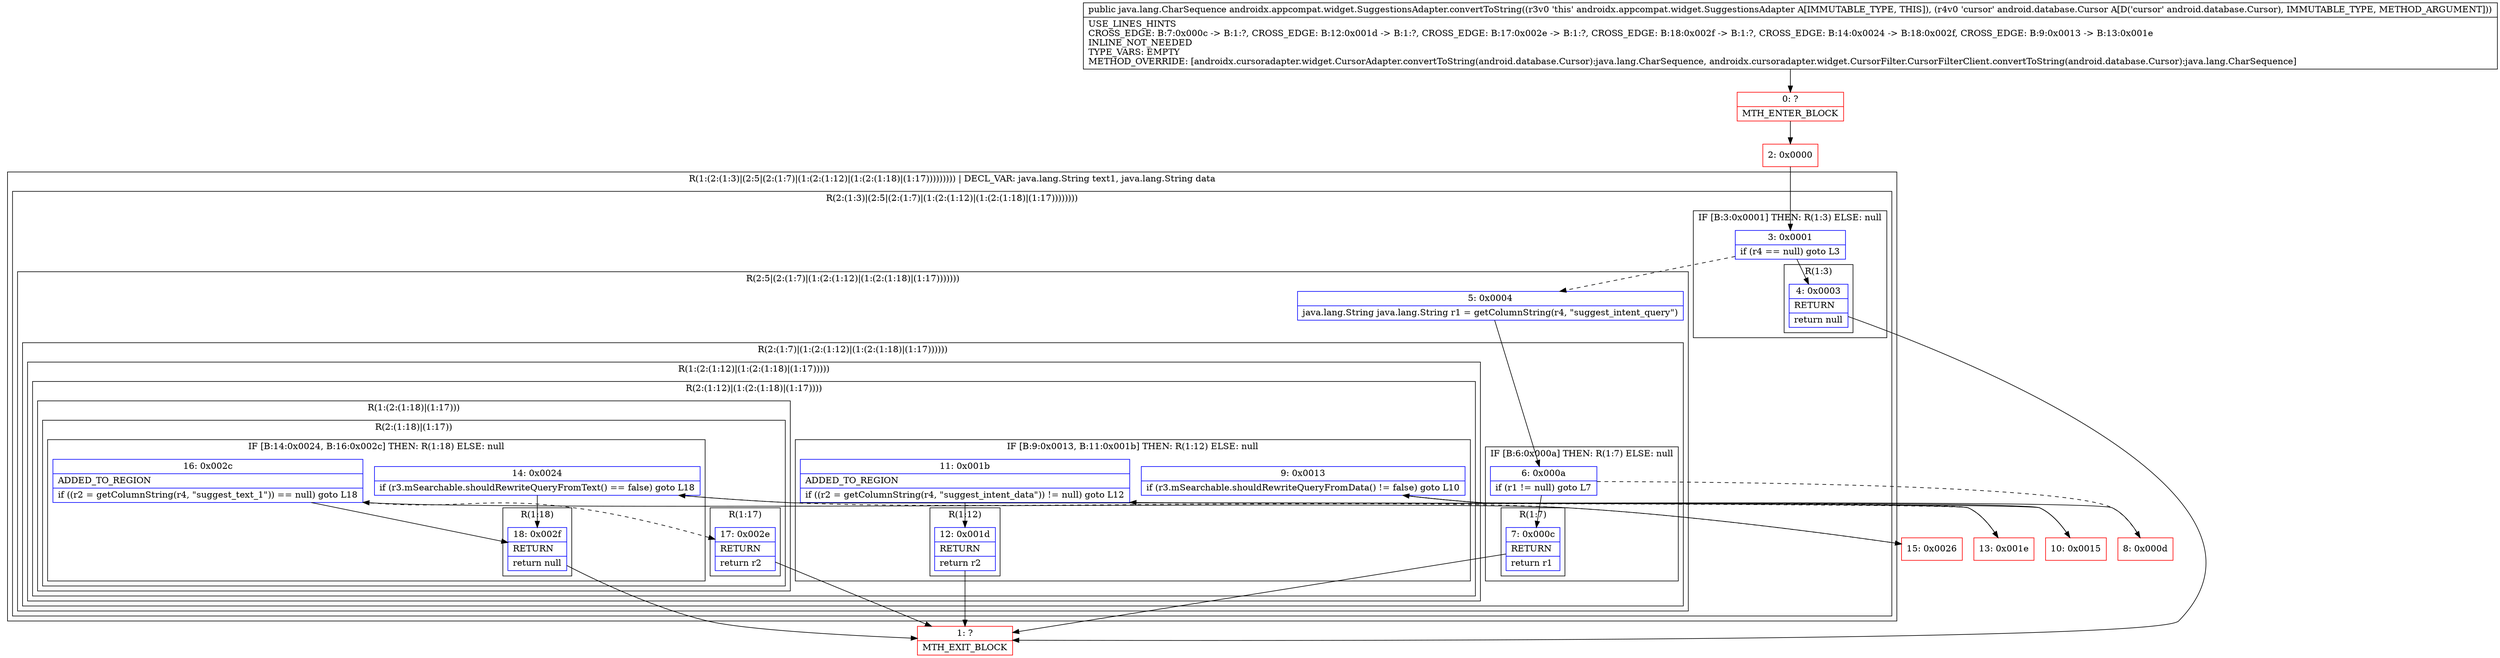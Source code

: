 digraph "CFG forandroidx.appcompat.widget.SuggestionsAdapter.convertToString(Landroid\/database\/Cursor;)Ljava\/lang\/CharSequence;" {
subgraph cluster_Region_1331409795 {
label = "R(1:(2:(1:3)|(2:5|(2:(1:7)|(1:(2:(1:12)|(1:(2:(1:18)|(1:17))))))))) | DECL_VAR: java.lang.String text1, java.lang.String data\l";
node [shape=record,color=blue];
subgraph cluster_Region_1566025316 {
label = "R(2:(1:3)|(2:5|(2:(1:7)|(1:(2:(1:12)|(1:(2:(1:18)|(1:17))))))))";
node [shape=record,color=blue];
subgraph cluster_IfRegion_1435183508 {
label = "IF [B:3:0x0001] THEN: R(1:3) ELSE: null";
node [shape=record,color=blue];
Node_3 [shape=record,label="{3\:\ 0x0001|if (r4 == null) goto L3\l}"];
subgraph cluster_Region_1083328305 {
label = "R(1:3)";
node [shape=record,color=blue];
Node_4 [shape=record,label="{4\:\ 0x0003|RETURN\l|return null\l}"];
}
}
subgraph cluster_Region_966369203 {
label = "R(2:5|(2:(1:7)|(1:(2:(1:12)|(1:(2:(1:18)|(1:17)))))))";
node [shape=record,color=blue];
Node_5 [shape=record,label="{5\:\ 0x0004|java.lang.String java.lang.String r1 = getColumnString(r4, \"suggest_intent_query\")\l}"];
subgraph cluster_Region_1380397835 {
label = "R(2:(1:7)|(1:(2:(1:12)|(1:(2:(1:18)|(1:17))))))";
node [shape=record,color=blue];
subgraph cluster_IfRegion_1214445839 {
label = "IF [B:6:0x000a] THEN: R(1:7) ELSE: null";
node [shape=record,color=blue];
Node_6 [shape=record,label="{6\:\ 0x000a|if (r1 != null) goto L7\l}"];
subgraph cluster_Region_1353045716 {
label = "R(1:7)";
node [shape=record,color=blue];
Node_7 [shape=record,label="{7\:\ 0x000c|RETURN\l|return r1\l}"];
}
}
subgraph cluster_Region_851692449 {
label = "R(1:(2:(1:12)|(1:(2:(1:18)|(1:17)))))";
node [shape=record,color=blue];
subgraph cluster_Region_1040745444 {
label = "R(2:(1:12)|(1:(2:(1:18)|(1:17))))";
node [shape=record,color=blue];
subgraph cluster_IfRegion_1827791067 {
label = "IF [B:9:0x0013, B:11:0x001b] THEN: R(1:12) ELSE: null";
node [shape=record,color=blue];
Node_9 [shape=record,label="{9\:\ 0x0013|if (r3.mSearchable.shouldRewriteQueryFromData() != false) goto L10\l}"];
Node_11 [shape=record,label="{11\:\ 0x001b|ADDED_TO_REGION\l|if ((r2 = getColumnString(r4, \"suggest_intent_data\")) != null) goto L12\l}"];
subgraph cluster_Region_130373925 {
label = "R(1:12)";
node [shape=record,color=blue];
Node_12 [shape=record,label="{12\:\ 0x001d|RETURN\l|return r2\l}"];
}
}
subgraph cluster_Region_729224383 {
label = "R(1:(2:(1:18)|(1:17)))";
node [shape=record,color=blue];
subgraph cluster_Region_1360704918 {
label = "R(2:(1:18)|(1:17))";
node [shape=record,color=blue];
subgraph cluster_IfRegion_839802966 {
label = "IF [B:14:0x0024, B:16:0x002c] THEN: R(1:18) ELSE: null";
node [shape=record,color=blue];
Node_14 [shape=record,label="{14\:\ 0x0024|if (r3.mSearchable.shouldRewriteQueryFromText() == false) goto L18\l}"];
Node_16 [shape=record,label="{16\:\ 0x002c|ADDED_TO_REGION\l|if ((r2 = getColumnString(r4, \"suggest_text_1\")) == null) goto L18\l}"];
subgraph cluster_Region_531569475 {
label = "R(1:18)";
node [shape=record,color=blue];
Node_18 [shape=record,label="{18\:\ 0x002f|RETURN\l|return null\l}"];
}
}
subgraph cluster_Region_208549605 {
label = "R(1:17)";
node [shape=record,color=blue];
Node_17 [shape=record,label="{17\:\ 0x002e|RETURN\l|return r2\l}"];
}
}
}
}
}
}
}
}
}
Node_0 [shape=record,color=red,label="{0\:\ ?|MTH_ENTER_BLOCK\l}"];
Node_2 [shape=record,color=red,label="{2\:\ 0x0000}"];
Node_1 [shape=record,color=red,label="{1\:\ ?|MTH_EXIT_BLOCK\l}"];
Node_8 [shape=record,color=red,label="{8\:\ 0x000d}"];
Node_10 [shape=record,color=red,label="{10\:\ 0x0015}"];
Node_13 [shape=record,color=red,label="{13\:\ 0x001e}"];
Node_15 [shape=record,color=red,label="{15\:\ 0x0026}"];
MethodNode[shape=record,label="{public java.lang.CharSequence androidx.appcompat.widget.SuggestionsAdapter.convertToString((r3v0 'this' androidx.appcompat.widget.SuggestionsAdapter A[IMMUTABLE_TYPE, THIS]), (r4v0 'cursor' android.database.Cursor A[D('cursor' android.database.Cursor), IMMUTABLE_TYPE, METHOD_ARGUMENT]))  | USE_LINES_HINTS\lCROSS_EDGE: B:7:0x000c \-\> B:1:?, CROSS_EDGE: B:12:0x001d \-\> B:1:?, CROSS_EDGE: B:17:0x002e \-\> B:1:?, CROSS_EDGE: B:18:0x002f \-\> B:1:?, CROSS_EDGE: B:14:0x0024 \-\> B:18:0x002f, CROSS_EDGE: B:9:0x0013 \-\> B:13:0x001e\lINLINE_NOT_NEEDED\lTYPE_VARS: EMPTY\lMETHOD_OVERRIDE: [androidx.cursoradapter.widget.CursorAdapter.convertToString(android.database.Cursor):java.lang.CharSequence, androidx.cursoradapter.widget.CursorFilter.CursorFilterClient.convertToString(android.database.Cursor):java.lang.CharSequence]\l}"];
MethodNode -> Node_0;Node_3 -> Node_4;
Node_3 -> Node_5[style=dashed];
Node_4 -> Node_1;
Node_5 -> Node_6;
Node_6 -> Node_7;
Node_6 -> Node_8[style=dashed];
Node_7 -> Node_1;
Node_9 -> Node_10;
Node_9 -> Node_13[style=dashed];
Node_11 -> Node_12;
Node_11 -> Node_13[style=dashed];
Node_12 -> Node_1;
Node_14 -> Node_15[style=dashed];
Node_14 -> Node_18;
Node_16 -> Node_17[style=dashed];
Node_16 -> Node_18;
Node_18 -> Node_1;
Node_17 -> Node_1;
Node_0 -> Node_2;
Node_2 -> Node_3;
Node_8 -> Node_9;
Node_10 -> Node_11;
Node_13 -> Node_14;
Node_15 -> Node_16;
}

